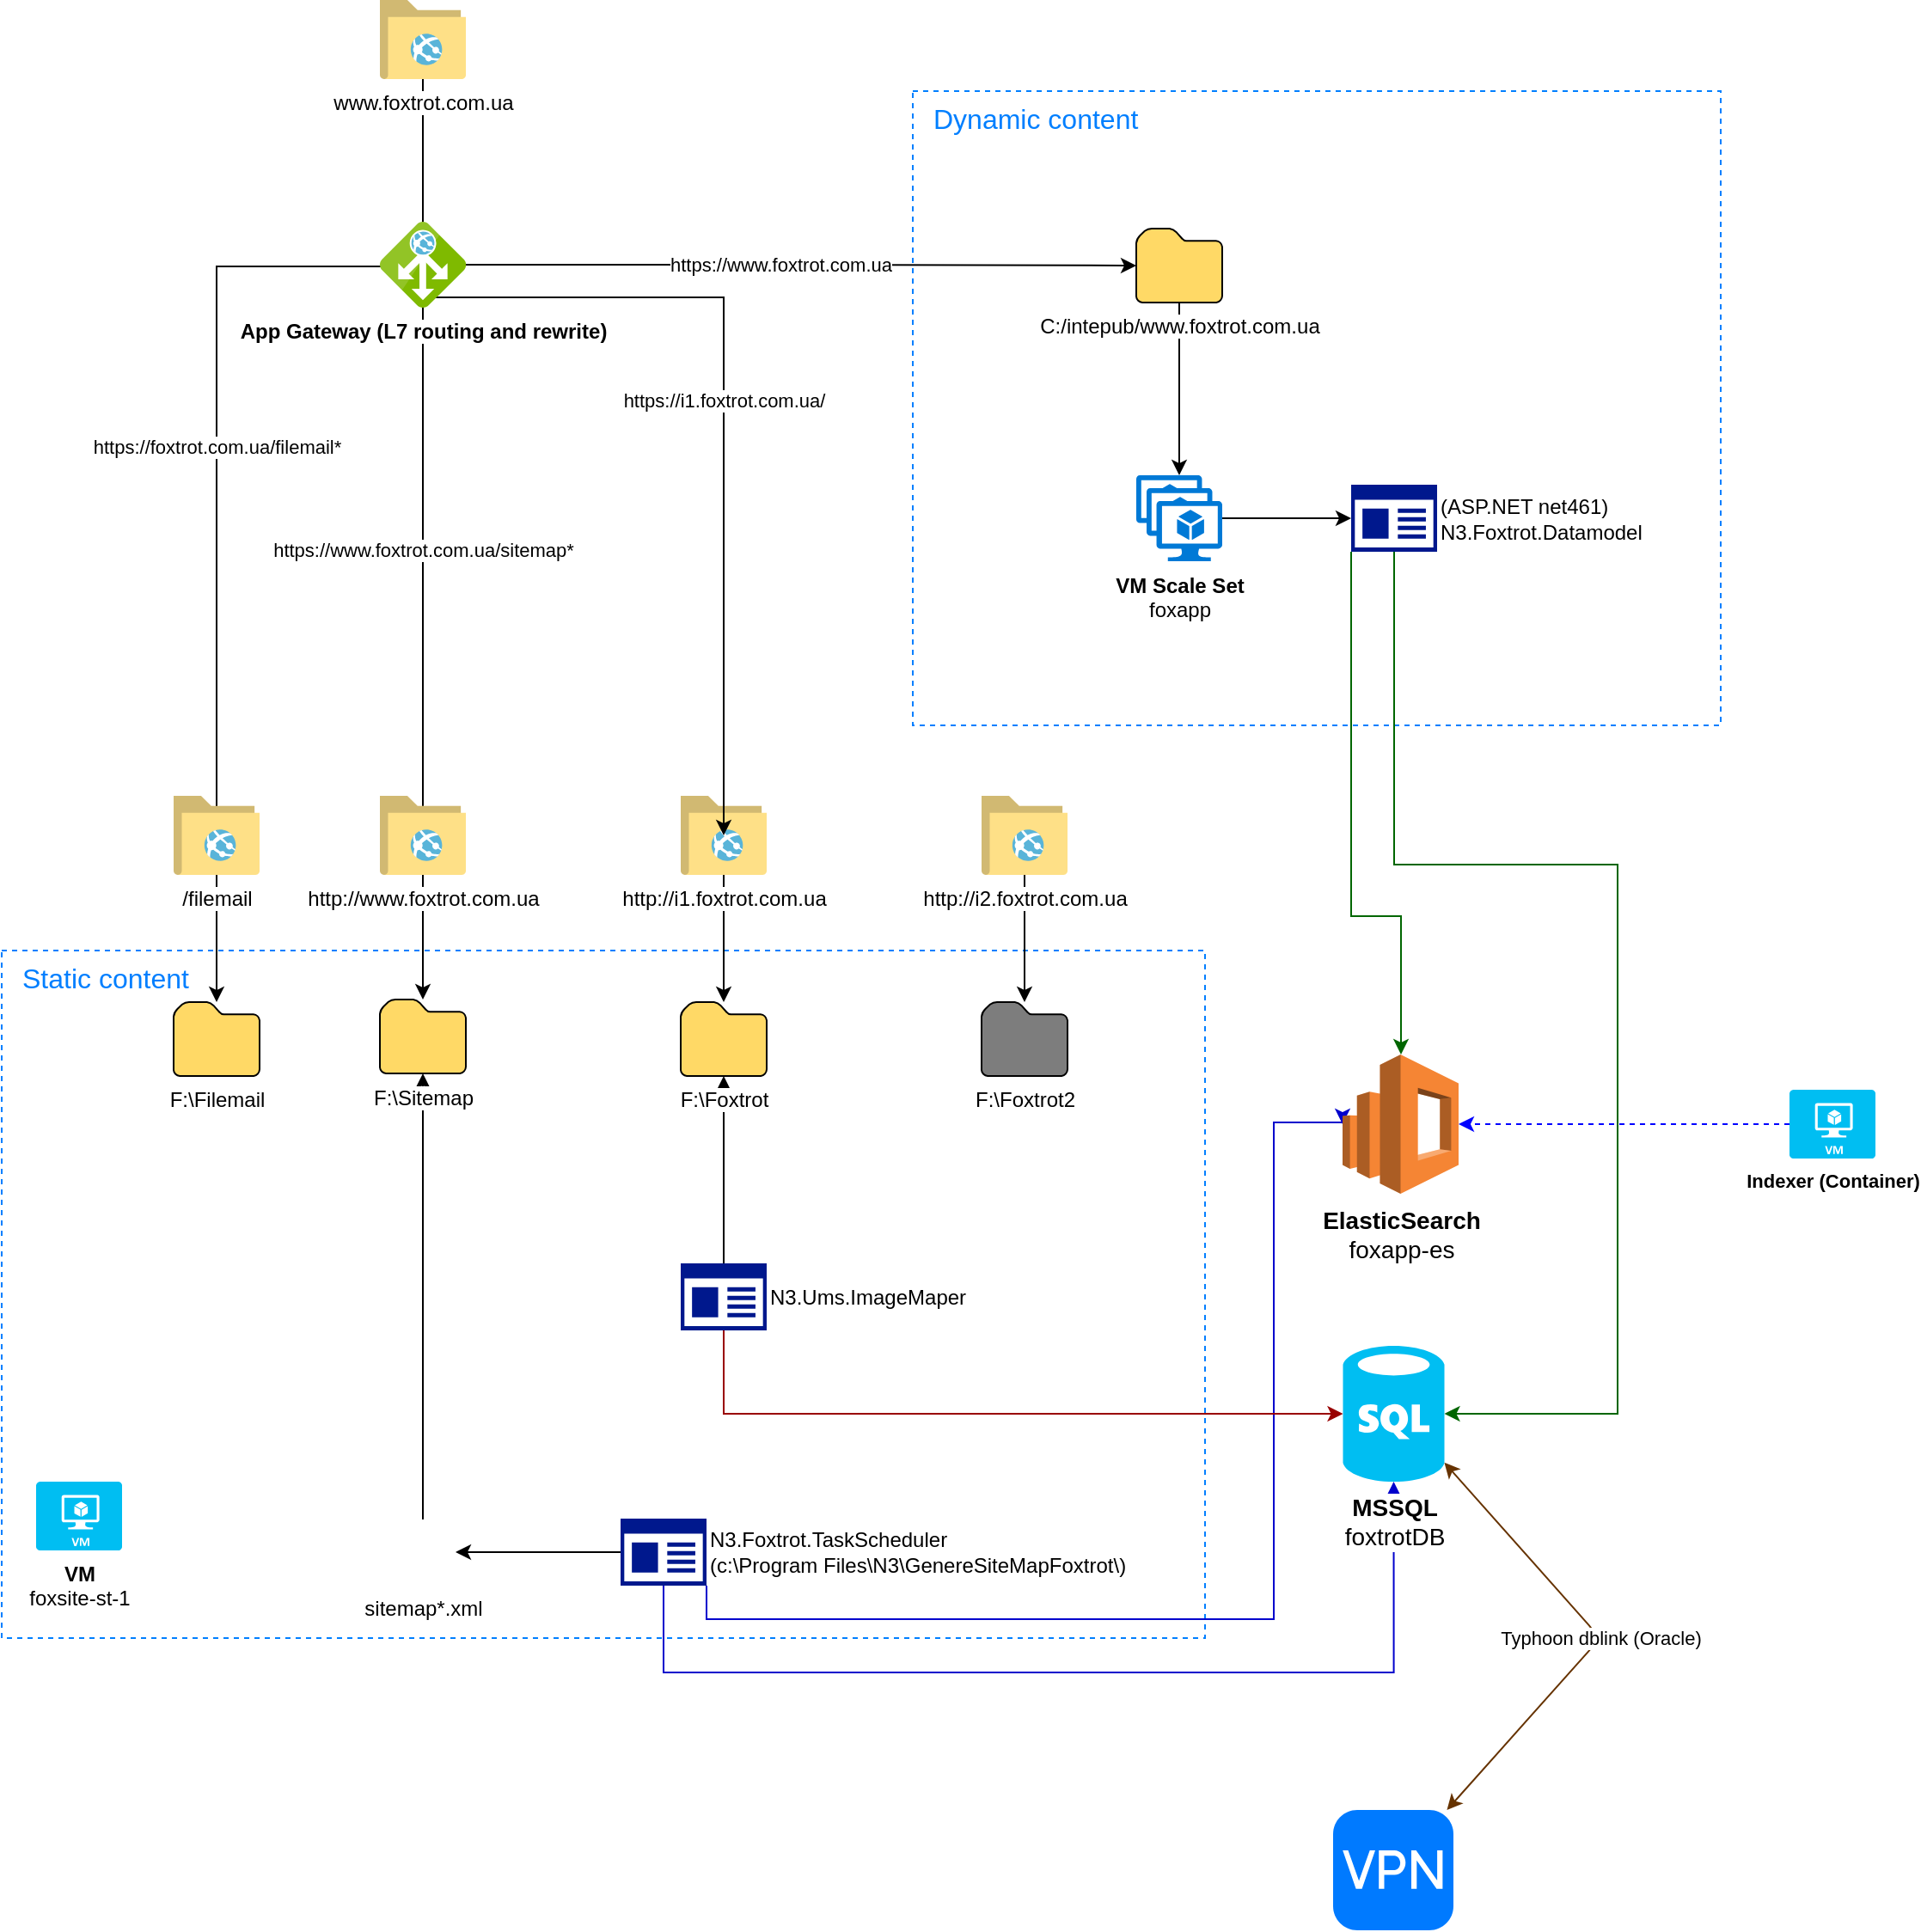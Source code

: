 <mxfile version="11.1.4" type="github"><diagram id="TQiOLLX_X38Ba-Jd8p4s" name="Page-1"><mxGraphModel dx="2031" dy="1137" grid="1" gridSize="10" guides="1" tooltips="1" connect="1" arrows="1" fold="1" page="1" pageScale="1" pageWidth="850" pageHeight="1100" math="0" shadow="0"><root><mxCell id="0"/><mxCell id="1" parent="0"/><mxCell id="UcxB6fUJhMDCLCbtljCF-9" value="Dynamic content" style="rounded=0;whiteSpace=wrap;html=1;labelBackgroundColor=none;strokeColor=#007FFF;fillColor=none;align=left;dashed=1;verticalAlign=top;fontColor=#007FFF;fontSize=16;horizontal=1;spacingLeft=10;" parent="1" vertex="1"><mxGeometry x="550" y="200" width="470" height="369" as="geometry"/></mxCell><mxCell id="eO2wjki_obDhUpM9E9_3-5" value="Static content" style="rounded=0;whiteSpace=wrap;html=1;labelBackgroundColor=none;strokeColor=#007FFF;fillColor=none;align=left;dashed=1;verticalAlign=top;fontColor=#007FFF;fontSize=16;spacingLeft=10;" parent="1" vertex="1"><mxGeometry x="20" y="700" width="700" height="400" as="geometry"/></mxCell><mxCell id="XCHg6WAg71DaO4hlaqDG-23" value="" style="edgeStyle=orthogonalEdgeStyle;rounded=0;orthogonalLoop=1;jettySize=auto;html=1;entryX=0.5;entryY=0;entryDx=0;entryDy=0;entryPerimeter=0;" parent="1" source="XCHg6WAg71DaO4hlaqDG-1" target="XCHg6WAg71DaO4hlaqDG-21" edge="1"><mxGeometry relative="1" as="geometry"><mxPoint x="705" y="403" as="targetPoint"/></mxGeometry></mxCell><mxCell id="XCHg6WAg71DaO4hlaqDG-15" value="https://foxtrot.com.ua/filemail*" style="edgeStyle=orthogonalEdgeStyle;rounded=0;orthogonalLoop=1;jettySize=auto;html=1;exitX=0.25;exitY=0;exitDx=0;exitDy=0;" parent="1" source="UcxB6fUJhMDCLCbtljCF-10" target="XCHg6WAg71DaO4hlaqDG-6" edge="1"><mxGeometry relative="1" as="geometry"><mxPoint x="265" y="349.0" as="targetPoint"/><Array as="points"><mxPoint x="145" y="302"/></Array></mxGeometry></mxCell><mxCell id="XCHg6WAg71DaO4hlaqDG-16" value="https://www.foxtrot.com.ua" style="edgeStyle=orthogonalEdgeStyle;rounded=0;orthogonalLoop=1;jettySize=auto;html=1;exitX=0.25;exitY=0;exitDx=0;exitDy=0;" parent="1" source="UcxB6fUJhMDCLCbtljCF-10" target="XCHg6WAg71DaO4hlaqDG-1" edge="1"><mxGeometry relative="1" as="geometry"/></mxCell><mxCell id="eO2wjki_obDhUpM9E9_3-17" value="https://www.foxtrot.com.ua/sitemap*" style="edgeStyle=orthogonalEdgeStyle;rounded=0;orthogonalLoop=1;jettySize=auto;html=1;exitX=0.25;exitY=0;exitDx=0;exitDy=0;" parent="1" source="UcxB6fUJhMDCLCbtljCF-10" target="eO2wjki_obDhUpM9E9_3-16" edge="1"><mxGeometry relative="1" as="geometry"><Array as="points"/></mxGeometry></mxCell><mxCell id="XCHg6WAg71DaO4hlaqDG-17" style="edgeStyle=orthogonalEdgeStyle;rounded=0;orthogonalLoop=1;jettySize=auto;html=1;exitX=0.25;exitY=0;exitDx=0;exitDy=0;" parent="1" source="XCHg6WAg71DaO4hlaqDG-4" target="XCHg6WAg71DaO4hlaqDG-2" edge="1"><mxGeometry relative="1" as="geometry"/></mxCell><mxCell id="XCHg6WAg71DaO4hlaqDG-4" value="http://i1.foxtrot.com.ua" style="aspect=fixed;html=1;perimeter=none;align=center;shadow=0;dashed=0;image;fontSize=12;image=img/lib/mscae/FolderWebsite.svg;" parent="1" vertex="1"><mxGeometry x="415" y="610" width="50" height="46" as="geometry"/></mxCell><mxCell id="XCHg6WAg71DaO4hlaqDG-27" style="edgeStyle=orthogonalEdgeStyle;rounded=0;orthogonalLoop=1;jettySize=auto;html=1;exitX=0.25;exitY=0;exitDx=0;exitDy=0;" parent="1" source="XCHg6WAg71DaO4hlaqDG-5" target="XCHg6WAg71DaO4hlaqDG-26" edge="1"><mxGeometry relative="1" as="geometry"/></mxCell><mxCell id="XCHg6WAg71DaO4hlaqDG-5" value="http://i2.foxtrot.com.ua" style="aspect=fixed;html=1;perimeter=none;align=center;shadow=0;dashed=0;image;fontSize=12;image=img/lib/mscae/FolderWebsite.svg;imageBackground=none;" parent="1" vertex="1"><mxGeometry x="590" y="610" width="50" height="46" as="geometry"/></mxCell><mxCell id="XCHg6WAg71DaO4hlaqDG-13" value="" style="edgeStyle=orthogonalEdgeStyle;rounded=0;orthogonalLoop=1;jettySize=auto;html=1;" parent="1" source="XCHg6WAg71DaO4hlaqDG-6" target="XCHg6WAg71DaO4hlaqDG-9" edge="1"><mxGeometry relative="1" as="geometry"><mxPoint x="145" y="429.0" as="targetPoint"/></mxGeometry></mxCell><mxCell id="XCHg6WAg71DaO4hlaqDG-6" value="/filemail" style="aspect=fixed;html=1;perimeter=none;align=center;shadow=0;dashed=0;image;fontSize=12;image=img/lib/mscae/FolderWebsite.svg;" parent="1" vertex="1"><mxGeometry x="120" y="610" width="50" height="46" as="geometry"/></mxCell><mxCell id="XCHg6WAg71DaO4hlaqDG-9" value="F:\Filemail" style="shadow=0;dashed=0;html=1;strokeColor=#000000;labelPosition=center;verticalLabelPosition=bottom;verticalAlign=top;align=center;shape=mxgraph.mscae.enterprise.folder;fillColor=#FFD966;labelBackgroundColor=#ffffff;" parent="1" vertex="1"><mxGeometry x="120" y="730.0" width="50" height="43" as="geometry"/></mxCell><mxCell id="XCHg6WAg71DaO4hlaqDG-20" value="&lt;b&gt;VM&lt;/b&gt;&lt;br&gt;foxsite-st-1" style="verticalLabelPosition=bottom;html=1;verticalAlign=top;align=center;strokeColor=none;fillColor=#00BEF2;shape=mxgraph.azure.virtual_machine;" parent="1" vertex="1"><mxGeometry x="40" y="1009" width="50" height="40" as="geometry"/></mxCell><mxCell id="UcxB6fUJhMDCLCbtljCF-7" style="edgeStyle=orthogonalEdgeStyle;rounded=0;orthogonalLoop=1;jettySize=auto;html=1;exitX=1;exitY=0.5;exitDx=0;exitDy=0;exitPerimeter=0;entryX=0;entryY=0.5;entryDx=0;entryDy=0;entryPerimeter=0;" parent="1" source="XCHg6WAg71DaO4hlaqDG-21" target="UcxB6fUJhMDCLCbtljCF-1" edge="1"><mxGeometry relative="1" as="geometry"/></mxCell><mxCell id="XCHg6WAg71DaO4hlaqDG-21" value="&lt;b&gt;VM Scale Set&lt;/b&gt;&lt;br&gt;foxapp" style="shadow=0;dashed=0;html=1;strokeColor=none;labelPosition=center;verticalLabelPosition=bottom;verticalAlign=top;align=center;shape=mxgraph.mscae.cloud.vm_scale_set;fillColor=#0079D6;pointerEvents=1;labelBackgroundColor=#ffffff;" parent="1" vertex="1"><mxGeometry x="680" y="423.5" width="50" height="50" as="geometry"/></mxCell><mxCell id="XCHg6WAg71DaO4hlaqDG-1" value="C:/intepub/www.foxtrot.com.ua" style="shadow=0;dashed=0;html=1;strokeColor=#000000;labelPosition=center;verticalLabelPosition=bottom;verticalAlign=top;align=center;shape=mxgraph.mscae.enterprise.folder;fillColor=#FFD966;labelBackgroundColor=#ffffff;" parent="1" vertex="1"><mxGeometry x="680" y="280.0" width="50" height="43" as="geometry"/></mxCell><mxCell id="XCHg6WAg71DaO4hlaqDG-26" value="F:\Foxtrot2" style="shadow=0;dashed=0;html=1;strokeColor=#000000;labelPosition=center;verticalLabelPosition=bottom;verticalAlign=top;align=center;shape=mxgraph.mscae.enterprise.folder;fillColor=#7D7D7D;labelBackgroundColor=#ffffff;" parent="1" vertex="1"><mxGeometry x="590" y="730.0" width="50" height="43" as="geometry"/></mxCell><mxCell id="eO2wjki_obDhUpM9E9_3-13" style="edgeStyle=orthogonalEdgeStyle;rounded=0;orthogonalLoop=1;jettySize=auto;html=1;exitX=0;exitY=0.5;exitDx=0;exitDy=0;exitPerimeter=0;entryX=1;entryY=0.5;entryDx=0;entryDy=0;" parent="1" source="eO2wjki_obDhUpM9E9_3-1" target="eO2wjki_obDhUpM9E9_3-10" edge="1"><mxGeometry relative="1" as="geometry"/></mxCell><mxCell id="UcxB6fUJhMDCLCbtljCF-6" style="edgeStyle=orthogonalEdgeStyle;rounded=0;orthogonalLoop=1;jettySize=auto;html=1;exitX=0.5;exitY=1;exitDx=0;exitDy=0;exitPerimeter=0;entryX=0.5;entryY=1;entryDx=0;entryDy=0;entryPerimeter=0;strokeColor=#0000CC;" parent="1" source="eO2wjki_obDhUpM9E9_3-1" target="UcxB6fUJhMDCLCbtljCF-4" edge="1"><mxGeometry relative="1" as="geometry"><Array as="points"><mxPoint x="405" y="1120"/><mxPoint x="830" y="1120"/></Array></mxGeometry></mxCell><mxCell id="UcxB6fUJhMDCLCbtljCF-22" style="edgeStyle=orthogonalEdgeStyle;rounded=0;orthogonalLoop=1;jettySize=auto;html=1;exitX=1;exitY=1;exitDx=0;exitDy=0;exitPerimeter=0;entryX=0;entryY=0.5;entryDx=0;entryDy=0;entryPerimeter=0;strokeColor=#0000CC;fontSize=11;fontColor=#000000;" parent="1" source="eO2wjki_obDhUpM9E9_3-1" target="UcxB6fUJhMDCLCbtljCF-3" edge="1"><mxGeometry relative="1" as="geometry"><Array as="points"><mxPoint x="430" y="1089"/><mxPoint x="760" y="1089"/><mxPoint x="760" y="800"/></Array></mxGeometry></mxCell><mxCell id="eO2wjki_obDhUpM9E9_3-1" value="&lt;div&gt;N3.Foxtrot.TaskScheduler&lt;/div&gt;&lt;div&gt;(c:\Program Files\N3\GenereSiteMapFoxtrot\)&lt;br&gt;&lt;/div&gt;" style="pointerEvents=1;shadow=0;dashed=0;html=1;strokeColor=none;labelPosition=right;verticalLabelPosition=middle;verticalAlign=middle;align=left;shape=mxgraph.mscae.enterprise.app_generic;fillColor=#00188D;labelBackgroundColor=#ffffff;" parent="1" vertex="1"><mxGeometry x="380" y="1030.5" width="50" height="39" as="geometry"/></mxCell><mxCell id="eO2wjki_obDhUpM9E9_3-7" style="edgeStyle=orthogonalEdgeStyle;rounded=0;orthogonalLoop=1;jettySize=auto;html=1;exitX=0.5;exitY=0;exitDx=0;exitDy=0;exitPerimeter=0;entryX=0.5;entryY=1;entryDx=0;entryDy=0;entryPerimeter=0;" parent="1" source="eO2wjki_obDhUpM9E9_3-2" target="XCHg6WAg71DaO4hlaqDG-2" edge="1"><mxGeometry relative="1" as="geometry"/></mxCell><mxCell id="UcxB6fUJhMDCLCbtljCF-5" style="edgeStyle=orthogonalEdgeStyle;rounded=0;orthogonalLoop=1;jettySize=auto;html=1;exitX=0.5;exitY=1;exitDx=0;exitDy=0;exitPerimeter=0;entryX=0;entryY=0.5;entryDx=0;entryDy=0;entryPerimeter=0;strokeColor=#990000;" parent="1" source="eO2wjki_obDhUpM9E9_3-2" target="UcxB6fUJhMDCLCbtljCF-4" edge="1"><mxGeometry relative="1" as="geometry"/></mxCell><mxCell id="eO2wjki_obDhUpM9E9_3-2" value="N3.Ums.ImageMaper" style="pointerEvents=1;shadow=0;dashed=0;html=1;strokeColor=none;labelPosition=right;verticalLabelPosition=middle;verticalAlign=middle;align=left;shape=mxgraph.mscae.enterprise.app_generic;fillColor=#00188D;labelBackgroundColor=#ffffff;" parent="1" vertex="1"><mxGeometry x="415" y="882" width="50" height="39" as="geometry"/></mxCell><mxCell id="eO2wjki_obDhUpM9E9_3-14" style="edgeStyle=orthogonalEdgeStyle;rounded=0;orthogonalLoop=1;jettySize=auto;html=1;entryX=0.5;entryY=1;entryDx=0;entryDy=0;entryPerimeter=0;" parent="1" source="eO2wjki_obDhUpM9E9_3-10" target="eO2wjki_obDhUpM9E9_3-8" edge="1"><mxGeometry relative="1" as="geometry"/></mxCell><mxCell id="eO2wjki_obDhUpM9E9_3-10" value="sitemap*.xml" style="shape=image;html=1;verticalAlign=top;verticalLabelPosition=bottom;labelBackgroundColor=#ffffff;imageAspect=0;aspect=fixed;image=https://cdn1.iconfinder.com/data/icons/hawcons/32/698693-icon-102-document-file-xml-128.png;dashed=1;strokeColor=#000000;fillColor=none;align=center;" parent="1" vertex="1"><mxGeometry x="246" y="1031" width="38" height="38" as="geometry"/></mxCell><mxCell id="eO2wjki_obDhUpM9E9_3-8" value="F:\Sitemap" style="shadow=0;dashed=0;html=1;strokeColor=#000000;labelPosition=center;verticalLabelPosition=bottom;verticalAlign=top;align=center;shape=mxgraph.mscae.enterprise.folder;fillColor=#FFD966;labelBackgroundColor=#ffffff;gradientColor=none;" parent="1" vertex="1"><mxGeometry x="240" y="728.5" width="50" height="43" as="geometry"/></mxCell><mxCell id="eO2wjki_obDhUpM9E9_3-19" style="edgeStyle=orthogonalEdgeStyle;rounded=0;orthogonalLoop=1;jettySize=auto;html=1;exitX=0.25;exitY=0;exitDx=0;exitDy=0;" parent="1" source="eO2wjki_obDhUpM9E9_3-16" target="eO2wjki_obDhUpM9E9_3-8" edge="1"><mxGeometry relative="1" as="geometry"/></mxCell><mxCell id="eO2wjki_obDhUpM9E9_3-16" value="http://www.foxtrot.com.ua" style="aspect=fixed;html=1;perimeter=none;align=center;shadow=0;dashed=0;image;fontSize=12;image=img/lib/mscae/FolderWebsite.svg;" parent="1" vertex="1"><mxGeometry x="240" y="610" width="50" height="46" as="geometry"/></mxCell><mxCell id="XCHg6WAg71DaO4hlaqDG-2" value="F:\Foxtrot" style="shadow=0;dashed=0;html=1;strokeColor=#000000;labelPosition=center;verticalLabelPosition=bottom;verticalAlign=top;align=center;shape=mxgraph.mscae.enterprise.folder;fillColor=#FFD966;labelBackgroundColor=#ffffff;" parent="1" vertex="1"><mxGeometry x="415" y="730.0" width="50" height="43" as="geometry"/></mxCell><mxCell id="UcxB6fUJhMDCLCbtljCF-8" style="edgeStyle=orthogonalEdgeStyle;rounded=0;orthogonalLoop=1;jettySize=auto;html=1;exitX=0.5;exitY=1;exitDx=0;exitDy=0;exitPerimeter=0;entryX=1;entryY=0.5;entryDx=0;entryDy=0;entryPerimeter=0;strokeColor=#006600;" parent="1" source="UcxB6fUJhMDCLCbtljCF-1" target="UcxB6fUJhMDCLCbtljCF-4" edge="1"><mxGeometry relative="1" as="geometry"><Array as="points"><mxPoint x="830" y="650"/><mxPoint x="960" y="650"/><mxPoint x="960" y="970"/></Array></mxGeometry></mxCell><mxCell id="UcxB6fUJhMDCLCbtljCF-21" style="edgeStyle=orthogonalEdgeStyle;rounded=0;orthogonalLoop=1;jettySize=auto;html=1;exitX=0;exitY=1;exitDx=0;exitDy=0;exitPerimeter=0;strokeColor=#006600;fontSize=11;fontColor=#000000;" parent="1" source="UcxB6fUJhMDCLCbtljCF-1" target="UcxB6fUJhMDCLCbtljCF-3" edge="1"><mxGeometry relative="1" as="geometry"><Array as="points"><mxPoint x="805" y="680"/><mxPoint x="834" y="680"/></Array></mxGeometry></mxCell><mxCell id="UcxB6fUJhMDCLCbtljCF-1" value="(ASP.NET net461)&lt;br&gt;N3.Foxtrot.Datamodel" style="pointerEvents=1;shadow=0;dashed=0;html=1;strokeColor=none;labelPosition=right;verticalLabelPosition=middle;verticalAlign=middle;align=left;shape=mxgraph.mscae.enterprise.app_generic;fillColor=#00188D;labelBackgroundColor=#ffffff;" parent="1" vertex="1"><mxGeometry x="805" y="429" width="50" height="39" as="geometry"/></mxCell><mxCell id="UcxB6fUJhMDCLCbtljCF-3" value="&lt;b&gt;ElasticSearch&lt;/b&gt;&lt;br&gt;foxapp-es" style="outlineConnect=0;dashed=0;verticalLabelPosition=bottom;verticalAlign=top;align=center;html=1;shape=mxgraph.aws3.elasticsearch_service;fillColor=#F58534;gradientColor=none;rounded=0;shadow=0;glass=0;comic=0;labelBackgroundColor=none;strokeColor=#000000;fontSize=14;fontColor=#000000;" parent="1" vertex="1"><mxGeometry x="800" y="760.5" width="67.5" height="81" as="geometry"/></mxCell><mxCell id="UcxB6fUJhMDCLCbtljCF-4" value="&lt;b&gt;MSSQL&lt;/b&gt;&lt;br&gt;foxtrotDB" style="verticalLabelPosition=bottom;html=1;verticalAlign=top;align=center;strokeColor=none;fillColor=#00BEF2;shape=mxgraph.azure.sql_database;rounded=0;shadow=0;glass=0;comic=0;labelBackgroundColor=#ffffff;fontSize=14;fontColor=#000000;" parent="1" vertex="1"><mxGeometry x="800.25" y="930" width="59" height="79" as="geometry"/></mxCell><mxCell id="UcxB6fUJhMDCLCbtljCF-17" style="edgeStyle=orthogonalEdgeStyle;rounded=0;orthogonalLoop=1;jettySize=auto;html=1;exitX=0.25;exitY=0;exitDx=0;exitDy=0;entryX=0.25;entryY=0;entryDx=0;entryDy=0;fontSize=16;fontColor=#007FFF;" parent="1" source="UcxB6fUJhMDCLCbtljCF-10" target="XCHg6WAg71DaO4hlaqDG-3" edge="1"><mxGeometry relative="1" as="geometry"/></mxCell><mxCell id="UcxB6fUJhMDCLCbtljCF-18" value="https://i1.foxtrot.com.ua/" style="edgeStyle=orthogonalEdgeStyle;rounded=0;orthogonalLoop=1;jettySize=auto;html=1;exitX=0.25;exitY=0;exitDx=0;exitDy=0;fontSize=11;fontColor=#000000;" parent="1" source="UcxB6fUJhMDCLCbtljCF-10" target="XCHg6WAg71DaO4hlaqDG-4" edge="1"><mxGeometry relative="1" as="geometry"><Array as="points"><mxPoint x="265" y="320"/><mxPoint x="440" y="320"/></Array></mxGeometry></mxCell><mxCell id="UcxB6fUJhMDCLCbtljCF-10" value="App Gateway (L7 routing and rewrite)" style="aspect=fixed;html=1;perimeter=none;align=center;shadow=0;dashed=0;image;fontSize=12;image=img/lib/mscae/Application_Gateway.svg;labelBackgroundColor=#ffffff;strokeColor=#007FFF;fontStyle=1" parent="1" vertex="1"><mxGeometry x="240" y="276" width="50" height="50" as="geometry"/></mxCell><mxCell id="XCHg6WAg71DaO4hlaqDG-3" value="www.foxtrot.com.ua" style="aspect=fixed;html=1;perimeter=none;align=center;shadow=0;dashed=0;image;fontSize=12;image=img/lib/mscae/FolderWebsite.svg;" parent="1" vertex="1"><mxGeometry x="240" y="147" width="50" height="46" as="geometry"/></mxCell><mxCell id="UcxB6fUJhMDCLCbtljCF-20" value="Typhoon dblink (Oracle)" style="endArrow=classic;startArrow=classic;html=1;strokeColor=#663300;fontSize=11;fontColor=#000000;entryX=1;entryY=0.86;entryDx=0;entryDy=0;entryPerimeter=0;" parent="1" source="UcxB6fUJhMDCLCbtljCF-23" target="UcxB6fUJhMDCLCbtljCF-4" edge="1"><mxGeometry x="-0.009" width="50" height="50" relative="1" as="geometry"><mxPoint x="1010" y="1080" as="sourcePoint"/><mxPoint x="930" y="1020" as="targetPoint"/><Array as="points"><mxPoint x="950" y="1100"/></Array><mxPoint as="offset"/></mxGeometry></mxCell><mxCell id="UcxB6fUJhMDCLCbtljCF-23" value="" style="html=1;strokeWidth=1;shadow=0;dashed=0;shape=mxgraph.ios7.misc.vpn;fillColor=#007AFF;strokeColor=none;buttonText=;strokeColor2=#222222;fontColor=#222222;fontSize=8;verticalLabelPosition=bottom;verticalAlign=top;align=center;labelBackgroundColor=#ffffff;" parent="1" vertex="1"><mxGeometry x="794.5" y="1200" width="70" height="70" as="geometry"/></mxCell><mxCell id="UcxB6fUJhMDCLCbtljCF-64" style="edgeStyle=none;rounded=0;orthogonalLoop=1;jettySize=auto;html=1;exitX=0;exitY=0.5;exitDx=0;exitDy=0;exitPerimeter=0;entryX=1;entryY=0.5;entryDx=0;entryDy=0;entryPerimeter=0;dashed=1;strokeColor=#0000FF;fontSize=11;fontColor=#000000;" parent="1" source="UcxB6fUJhMDCLCbtljCF-63" target="UcxB6fUJhMDCLCbtljCF-3" edge="1"><mxGeometry relative="1" as="geometry"/></mxCell><mxCell id="UcxB6fUJhMDCLCbtljCF-63" value="Indexer (Container)" style="verticalLabelPosition=bottom;html=1;verticalAlign=top;align=center;strokeColor=none;fillColor=#00BEF2;shape=mxgraph.azure.virtual_machine;labelBackgroundColor=#ffffff;fontSize=11;fontColor=#000000;fontStyle=1" parent="1" vertex="1"><mxGeometry x="1060" y="781" width="50" height="40" as="geometry"/></mxCell></root></mxGraphModel></diagram></mxfile>